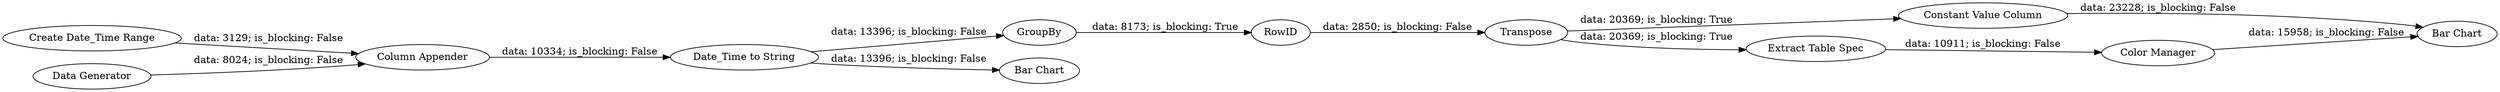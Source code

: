 digraph {
	"-7045259952347580486_5" [label="Date_Time to String"]
	"-7045259952347580486_3" [label="Column Appender"]
	"-7045259952347580486_6" [label=GroupBy]
	"-7045259952347580486_12" [label="Constant Value Column"]
	"-7045259952347580486_4" [label="Bar Chart"]
	"-7045259952347580486_10" [label=RowID]
	"-7045259952347580486_7" [label=Transpose]
	"-7045259952347580486_9" [label="Extract Table Spec"]
	"-7045259952347580486_8" [label="Color Manager"]
	"-7045259952347580486_11" [label="Bar Chart"]
	"-7045259952347580486_2" [label="Create Date_Time Range"]
	"-7045259952347580486_1" [label="Data Generator"]
	"-7045259952347580486_2" -> "-7045259952347580486_3" [label="data: 3129; is_blocking: False"]
	"-7045259952347580486_7" -> "-7045259952347580486_12" [label="data: 20369; is_blocking: True"]
	"-7045259952347580486_1" -> "-7045259952347580486_3" [label="data: 8024; is_blocking: False"]
	"-7045259952347580486_12" -> "-7045259952347580486_11" [label="data: 23228; is_blocking: False"]
	"-7045259952347580486_10" -> "-7045259952347580486_7" [label="data: 2850; is_blocking: False"]
	"-7045259952347580486_9" -> "-7045259952347580486_8" [label="data: 10911; is_blocking: False"]
	"-7045259952347580486_6" -> "-7045259952347580486_10" [label="data: 8173; is_blocking: True"]
	"-7045259952347580486_5" -> "-7045259952347580486_6" [label="data: 13396; is_blocking: False"]
	"-7045259952347580486_7" -> "-7045259952347580486_9" [label="data: 20369; is_blocking: True"]
	"-7045259952347580486_5" -> "-7045259952347580486_4" [label="data: 13396; is_blocking: False"]
	"-7045259952347580486_3" -> "-7045259952347580486_5" [label="data: 10334; is_blocking: False"]
	"-7045259952347580486_8" -> "-7045259952347580486_11" [label="data: 15958; is_blocking: False"]
	rankdir=LR
}
